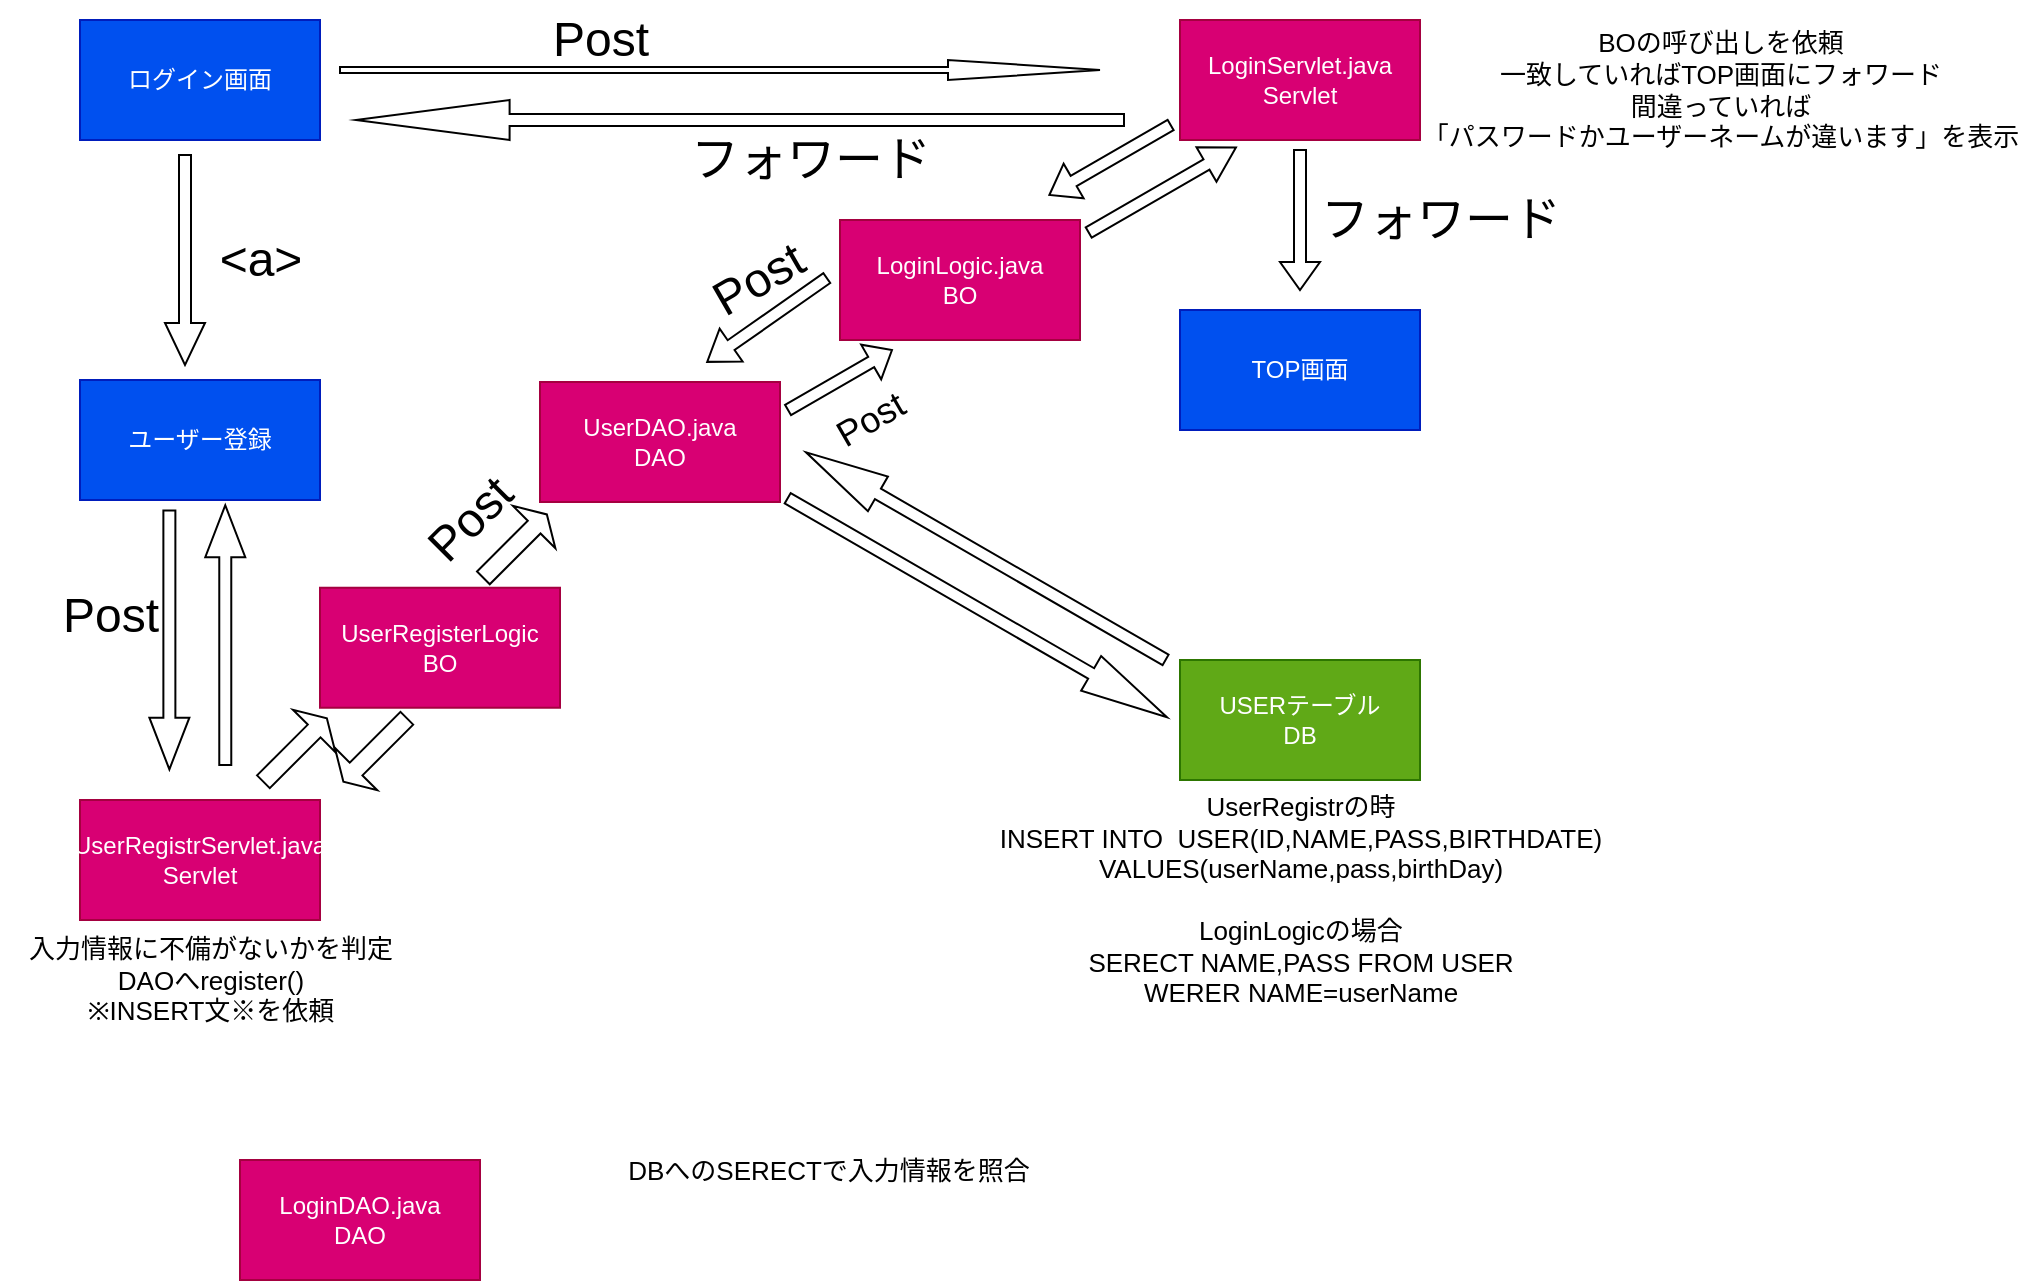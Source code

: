 <mxfile>
    <diagram id="zJ8jiQ2z-rG6Kfy2PiQ8" name="ログイン＆ユーザー登録">
        <mxGraphModel dx="832" dy="449" grid="1" gridSize="10" guides="1" tooltips="1" connect="1" arrows="1" fold="1" page="1" pageScale="1" pageWidth="827" pageHeight="1169" math="0" shadow="0">
            <root>
                <mxCell id="0"/>
                <mxCell id="1" parent="0"/>
                <mxCell id="3" value="ログイン画面" style="rounded=0;whiteSpace=wrap;html=1;fillColor=#0050ef;fontColor=#ffffff;strokeColor=#001DBC;" parent="1" vertex="1">
                    <mxGeometry x="40" y="10" width="120" height="60" as="geometry"/>
                </mxCell>
                <mxCell id="4" value="USERテーブル&lt;br&gt;DB" style="rounded=0;whiteSpace=wrap;html=1;fillColor=#60a917;fontColor=#ffffff;strokeColor=#2D7600;" parent="1" vertex="1">
                    <mxGeometry x="590" y="330" width="120" height="60" as="geometry"/>
                </mxCell>
                <mxCell id="5" value="ユーザー登録" style="rounded=0;whiteSpace=wrap;html=1;fillColor=#0050ef;fontColor=#ffffff;strokeColor=#001DBC;" parent="1" vertex="1">
                    <mxGeometry x="40" y="190" width="120" height="60" as="geometry"/>
                </mxCell>
                <mxCell id="7" value="" style="shape=singleArrow;whiteSpace=wrap;html=1;rotation=90;" parent="1" vertex="1">
                    <mxGeometry x="40" y="120" width="105" height="20" as="geometry"/>
                </mxCell>
                <mxCell id="8" value="&amp;lt;a&amp;gt;" style="text;html=1;align=center;verticalAlign=middle;resizable=0;points=[];autosize=1;strokeColor=none;fillColor=none;fontSize=24;" parent="1" vertex="1">
                    <mxGeometry x="100" y="110" width="60" height="40" as="geometry"/>
                </mxCell>
                <mxCell id="10" value="UserRegistrServlet.java&lt;br&gt;Servlet" style="rounded=0;whiteSpace=wrap;html=1;fillColor=#d80073;fontColor=#ffffff;strokeColor=#A50040;" parent="1" vertex="1">
                    <mxGeometry x="40" y="400" width="120" height="60" as="geometry"/>
                </mxCell>
                <mxCell id="13" value="" style="shape=singleArrow;direction=west;whiteSpace=wrap;html=1;fontSize=24;rotation=-90;" parent="1" vertex="1">
                    <mxGeometry x="20" y="310" width="129.38" height="20" as="geometry"/>
                </mxCell>
                <mxCell id="14" value="Post" style="text;html=1;align=center;verticalAlign=middle;resizable=0;points=[];autosize=1;strokeColor=none;fillColor=none;fontSize=24;" parent="1" vertex="1">
                    <mxGeometry x="20" y="288.07" width="70" height="40" as="geometry"/>
                </mxCell>
                <mxCell id="15" value="入力情報に不備がないかを判定&lt;br style=&quot;font-size: 13px;&quot;&gt;DAOへregister()&lt;br&gt;※INSERT文※を依頼" style="text;html=1;align=center;verticalAlign=middle;resizable=0;points=[];autosize=1;strokeColor=none;fillColor=none;fontSize=13;" parent="1" vertex="1">
                    <mxGeometry y="460" width="210" height="60" as="geometry"/>
                </mxCell>
                <mxCell id="16" value="" style="shape=singleArrow;direction=west;whiteSpace=wrap;html=1;fontSize=13;rotation=-225;" parent="1" vertex="1">
                    <mxGeometry x="125.13" y="360" width="44.87" height="30" as="geometry"/>
                </mxCell>
                <mxCell id="19" value="UserRegistrの時&lt;br&gt;INSERT INTO&amp;nbsp; USER(ID,NAME,PASS,BIRTHDATE)&lt;br&gt;VALUES(userName,pass,birthDay)&lt;br&gt;&lt;br&gt;LoginLogicの場合&lt;br&gt;SERECT NAME,PASS FROM USER&lt;br&gt;WERER NAME=userName" style="text;html=1;align=center;verticalAlign=middle;resizable=0;points=[];autosize=1;strokeColor=none;fillColor=none;fontSize=13;" parent="1" vertex="1">
                    <mxGeometry x="490" y="390" width="320" height="120" as="geometry"/>
                </mxCell>
                <mxCell id="21" value="LoginServlet.java&lt;br&gt;Servlet" style="rounded=0;whiteSpace=wrap;html=1;fillColor=#d80073;fontColor=#ffffff;strokeColor=#A50040;" parent="1" vertex="1">
                    <mxGeometry x="590" y="10" width="120" height="60" as="geometry"/>
                </mxCell>
                <mxCell id="22" value="" style="shape=singleArrow;whiteSpace=wrap;html=1;rotation=0;" parent="1" vertex="1">
                    <mxGeometry x="170" y="30" width="380" height="10" as="geometry"/>
                </mxCell>
                <mxCell id="23" value="Post" style="text;html=1;align=center;verticalAlign=middle;resizable=0;points=[];autosize=1;strokeColor=none;fillColor=none;fontSize=24;" parent="1" vertex="1">
                    <mxGeometry x="265" width="70" height="40" as="geometry"/>
                </mxCell>
                <mxCell id="26" value="DBへのSERECTで入力情報を照合&lt;br style=&quot;font-size: 13px;&quot;&gt;" style="text;html=1;align=center;verticalAlign=middle;resizable=0;points=[];autosize=1;strokeColor=none;fillColor=none;fontSize=13;" parent="1" vertex="1">
                    <mxGeometry x="304" y="570" width="220" height="30" as="geometry"/>
                </mxCell>
                <mxCell id="27" value="" style="shape=singleArrow;whiteSpace=wrap;html=1;rotation=-210;" parent="1" vertex="1">
                    <mxGeometry x="520" y="70" width="70" height="20" as="geometry"/>
                </mxCell>
                <mxCell id="28" value="UserDAO.java&lt;br&gt;DAO" style="rounded=0;whiteSpace=wrap;html=1;fillColor=#d80073;fontColor=#ffffff;strokeColor=#A50040;" parent="1" vertex="1">
                    <mxGeometry x="270" y="191" width="120" height="60" as="geometry"/>
                </mxCell>
                <mxCell id="31" value="" style="shape=singleArrow;whiteSpace=wrap;html=1;rotation=30;" parent="1" vertex="1">
                    <mxGeometry x="379.17" y="293.87" width="219" height="20" as="geometry"/>
                </mxCell>
                <mxCell id="32" value="LoginDAO.java&lt;br&gt;DAO" style="rounded=0;whiteSpace=wrap;html=1;fillColor=#d80073;fontColor=#ffffff;strokeColor=#A50040;" parent="1" vertex="1">
                    <mxGeometry x="120" y="580" width="120" height="60" as="geometry"/>
                </mxCell>
                <mxCell id="34" value="" style="shape=singleArrow;whiteSpace=wrap;html=1;rotation=-150;" parent="1" vertex="1">
                    <mxGeometry x="389.1" y="268.07" width="207.59" height="20" as="geometry"/>
                </mxCell>
                <mxCell id="37" value="" style="shape=singleArrow;whiteSpace=wrap;html=1;rotation=-30;" parent="1" vertex="1">
                    <mxGeometry x="390" y="180" width="60" height="20" as="geometry"/>
                </mxCell>
                <mxCell id="38" value="Post" style="text;html=1;align=center;verticalAlign=middle;resizable=0;points=[];autosize=1;strokeColor=none;fillColor=none;fontSize=18;rotation=-30;" parent="1" vertex="1">
                    <mxGeometry x="405" y="190" width="60" height="40" as="geometry"/>
                </mxCell>
                <mxCell id="39" value="TOP画面" style="rounded=0;whiteSpace=wrap;html=1;fillColor=#0050ef;fontColor=#ffffff;strokeColor=#001DBC;" parent="1" vertex="1">
                    <mxGeometry x="590" y="155" width="120" height="60" as="geometry"/>
                </mxCell>
                <mxCell id="40" value="" style="shape=singleArrow;whiteSpace=wrap;html=1;rotation=90;" parent="1" vertex="1">
                    <mxGeometry x="615" y="100" width="70" height="20" as="geometry"/>
                </mxCell>
                <mxCell id="41" value="フォワード" style="text;html=1;align=center;verticalAlign=middle;resizable=0;points=[];autosize=1;strokeColor=none;fillColor=none;fontSize=24;" parent="1" vertex="1">
                    <mxGeometry x="650" y="90" width="140" height="40" as="geometry"/>
                </mxCell>
                <mxCell id="42" value="BOの呼び出しを依頼&lt;br&gt;一致していればTOP画面にフォワード&lt;br&gt;間違っていれば&lt;br&gt;「パスワードかユーザーネームが違います」を表示" style="text;html=1;align=center;verticalAlign=middle;resizable=0;points=[];autosize=1;strokeColor=none;fillColor=none;fontSize=13;" parent="1" vertex="1">
                    <mxGeometry x="700" y="5" width="320" height="80" as="geometry"/>
                </mxCell>
                <mxCell id="43" value="LoginLogic.java&lt;br&gt;BO" style="rounded=0;whiteSpace=wrap;html=1;fillColor=#d80073;fontColor=#ffffff;strokeColor=#A50040;" parent="1" vertex="1">
                    <mxGeometry x="420" y="110" width="120" height="60" as="geometry"/>
                </mxCell>
                <mxCell id="44" value="" style="shape=singleArrow;whiteSpace=wrap;html=1;rotation=-215;" parent="1" vertex="1">
                    <mxGeometry x="347" y="150" width="73" height="20" as="geometry"/>
                </mxCell>
                <mxCell id="45" value="Post" style="text;html=1;align=center;verticalAlign=middle;resizable=0;points=[];autosize=1;strokeColor=none;fillColor=none;fontSize=24;rotation=-30;" parent="1" vertex="1">
                    <mxGeometry x="344" y="120" width="70" height="40" as="geometry"/>
                </mxCell>
                <mxCell id="46" value="" style="shape=singleArrow;whiteSpace=wrap;html=1;rotation=-180;" parent="1" vertex="1">
                    <mxGeometry x="178" y="50" width="384" height="20" as="geometry"/>
                </mxCell>
                <mxCell id="47" value="フォワード" style="text;html=1;align=center;verticalAlign=middle;resizable=0;points=[];autosize=1;strokeColor=none;fillColor=none;fontSize=24;rotation=0;" parent="1" vertex="1">
                    <mxGeometry x="335" y="60" width="140" height="40" as="geometry"/>
                </mxCell>
                <mxCell id="48" value="" style="shape=singleArrow;whiteSpace=wrap;html=1;rotation=-30;" parent="1" vertex="1">
                    <mxGeometry x="538.66" y="85" width="85" height="20" as="geometry"/>
                </mxCell>
                <mxCell id="49" value="UserRegisterLogic&lt;br&gt;BO" style="rounded=0;whiteSpace=wrap;html=1;fillColor=#d80073;fontColor=#ffffff;strokeColor=#A50040;" parent="1" vertex="1">
                    <mxGeometry x="160" y="293.87" width="120" height="60" as="geometry"/>
                </mxCell>
                <mxCell id="52" value="" style="shape=singleArrow;direction=west;whiteSpace=wrap;html=1;fontSize=13;rotation=-45;" parent="1" vertex="1">
                    <mxGeometry x="165.126" y="360.001" width="44.87" height="30" as="geometry"/>
                </mxCell>
                <mxCell id="53" value="" style="shape=singleArrow;direction=west;whiteSpace=wrap;html=1;fontSize=13;rotation=-225;" parent="1" vertex="1">
                    <mxGeometry x="235.126" y="258.071" width="44.87" height="30" as="geometry"/>
                </mxCell>
                <mxCell id="55" value="Post" style="text;html=1;align=center;verticalAlign=middle;resizable=0;points=[];autosize=1;strokeColor=none;fillColor=none;fontSize=24;rotation=-45;" parent="1" vertex="1">
                    <mxGeometry x="200" y="240" width="70" height="40" as="geometry"/>
                </mxCell>
                <mxCell id="56" value="" style="shape=singleArrow;whiteSpace=wrap;html=1;rotation=-90;" parent="1" vertex="1">
                    <mxGeometry x="47.7" y="307.56" width="129.87" height="20" as="geometry"/>
                </mxCell>
            </root>
        </mxGraphModel>
    </diagram>
    <diagram id="-XiUjVID8vWQ8exKHn0C" name="メイン機能">
        <mxGraphModel dx="832" dy="449" grid="1" gridSize="10" guides="1" tooltips="1" connect="1" arrows="1" fold="1" page="1" pageScale="1" pageWidth="827" pageHeight="1169" math="0" shadow="0">
            <root>
                <mxCell id="0"/>
                <mxCell id="1" parent="0"/>
                <mxCell id="U2PQisb_Yz4y4_HZk-4O-1" value="top.jsp&lt;br&gt;TOP画面" style="rounded=0;whiteSpace=wrap;html=1;fillColor=#0050ef;fontColor=#ffffff;strokeColor=#001DBC;" parent="1" vertex="1">
                    <mxGeometry x="10" y="30" width="120" height="60" as="geometry"/>
                </mxCell>
                <mxCell id="U2PQisb_Yz4y4_HZk-4O-2" value="AreaSelect.jsp&lt;br&gt;エリア選択画面" style="rounded=0;whiteSpace=wrap;html=1;fillColor=#0050ef;fontColor=#ffffff;strokeColor=#001DBC;" parent="1" vertex="1">
                    <mxGeometry x="400" y="30" width="120" height="60" as="geometry"/>
                </mxCell>
                <mxCell id="U2PQisb_Yz4y4_HZk-4O-3" value="" style="shape=singleArrow;whiteSpace=wrap;html=1;rotation=0;" parent="1" vertex="1">
                    <mxGeometry x="140" y="50" width="40" height="20" as="geometry"/>
                </mxCell>
                <mxCell id="U2PQisb_Yz4y4_HZk-4O-4" value="Get" style="text;html=1;align=center;verticalAlign=middle;resizable=0;points=[];autosize=1;strokeColor=none;fillColor=none;fontSize=18;" parent="1" vertex="1">
                    <mxGeometry x="135" y="20" width="50" height="40" as="geometry"/>
                </mxCell>
                <mxCell id="U2PQisb_Yz4y4_HZk-4O-5" value="" style="shape=singleArrow;whiteSpace=wrap;html=1;rotation=0;fontSize=18;" parent="1" vertex="1">
                    <mxGeometry x="320" y="50" width="70" height="20" as="geometry"/>
                </mxCell>
                <mxCell id="U2PQisb_Yz4y4_HZk-4O-6" value="umedaArea.jsp&lt;br&gt;梅田エリア画面" style="rounded=0;whiteSpace=wrap;html=1;fillColor=#0050ef;fontColor=#ffffff;strokeColor=#001DBC;fontSize=12;" parent="1" vertex="1">
                    <mxGeometry x="400" y="300" width="120" height="60" as="geometry"/>
                </mxCell>
                <mxCell id="z_lSh8fnmeTvyLRAHOy7-4" value="" style="shape=singleArrow;whiteSpace=wrap;html=1;rotation=90;fontSize=12;" parent="1" vertex="1">
                    <mxGeometry x="437.5" y="120" width="45" height="20" as="geometry"/>
                </mxCell>
                <mxCell id="z_lSh8fnmeTvyLRAHOy7-9" value="AreaSelectServlet&lt;br&gt;.java&lt;br&gt;Servlet" style="rounded=0;whiteSpace=wrap;html=1;fillColor=#d80073;fontColor=#ffffff;strokeColor=#A50040;fontSize=14;" parent="1" vertex="1">
                    <mxGeometry x="190" y="30" width="120" height="60" as="geometry"/>
                </mxCell>
                <mxCell id="z_lSh8fnmeTvyLRAHOy7-10" value="フォワード" style="text;html=1;align=center;verticalAlign=middle;resizable=0;points=[];autosize=1;strokeColor=none;fillColor=none;fontSize=14;rotation=0;" parent="1" vertex="1">
                    <mxGeometry x="310" y="30" width="90" height="30" as="geometry"/>
                </mxCell>
                <mxCell id="z_lSh8fnmeTvyLRAHOy7-11" value="Main.java&lt;br&gt;Servlet&amp;amp;BO" style="rounded=0;whiteSpace=wrap;html=1;fillColor=#d80073;fontColor=#ffffff;strokeColor=#A50040;fontSize=14;" parent="1" vertex="1">
                    <mxGeometry x="400" y="170" width="120" height="60" as="geometry"/>
                </mxCell>
                <mxCell id="z_lSh8fnmeTvyLRAHOy7-12" value="Get" style="text;html=1;align=center;verticalAlign=middle;resizable=0;points=[];autosize=1;strokeColor=none;fillColor=none;fontSize=18;rotation=90;" parent="1" vertex="1">
                    <mxGeometry x="460" y="110" width="50" height="40" as="geometry"/>
                </mxCell>
                <mxCell id="z_lSh8fnmeTvyLRAHOy7-13" value="" style="shape=singleArrow;whiteSpace=wrap;html=1;rotation=-180;fontSize=14;" parent="1" vertex="1">
                    <mxGeometry x="320" y="180" width="71" height="20" as="geometry"/>
                </mxCell>
                <mxCell id="z_lSh8fnmeTvyLRAHOy7-14" value="doGet" style="text;html=1;align=center;verticalAlign=middle;resizable=0;points=[];autosize=1;strokeColor=none;fillColor=none;fontSize=14;rotation=0;" parent="1" vertex="1">
                    <mxGeometry x="325.5" y="160" width="60" height="30" as="geometry"/>
                </mxCell>
                <mxCell id="z_lSh8fnmeTvyLRAHOy7-15" value="セッションスコープ&lt;br&gt;loginUser" style="rounded=0;whiteSpace=wrap;html=1;fillColor=#f0a30a;fontColor=#000000;strokeColor=#BD7000;fontSize=12;" parent="1" vertex="1">
                    <mxGeometry x="190" y="170" width="121" height="60" as="geometry"/>
                </mxCell>
                <mxCell id="z_lSh8fnmeTvyLRAHOy7-20" value="取得" style="text;html=1;align=center;verticalAlign=middle;resizable=0;points=[];autosize=1;strokeColor=none;fillColor=none;fontSize=18;" parent="1" vertex="1">
                    <mxGeometry x="329" y="190" width="60" height="40" as="geometry"/>
                </mxCell>
                <mxCell id="z_lSh8fnmeTvyLRAHOy7-22" value="" style="shape=singleArrow;whiteSpace=wrap;html=1;rotation=90;fontSize=14;" parent="1" vertex="1">
                    <mxGeometry x="435" y="255" width="51" height="20" as="geometry"/>
                </mxCell>
                <mxCell id="z_lSh8fnmeTvyLRAHOy7-23" value="Post" style="text;html=1;align=center;verticalAlign=middle;resizable=0;points=[];autosize=1;strokeColor=none;fillColor=none;fontSize=24;rotation=90;" parent="1" vertex="1">
                    <mxGeometry x="450" y="245" width="70" height="40" as="geometry"/>
                </mxCell>
                <mxCell id="z_lSh8fnmeTvyLRAHOy7-24" value="&lt;font style=&quot;font-size: 13px;&quot;&gt;UserRequestServlet&lt;/font&gt;&lt;br&gt;.java&lt;br&gt;Servlet" style="rounded=0;whiteSpace=wrap;html=1;fillColor=#d80073;fontColor=#ffffff;strokeColor=#A50040;fontSize=14;" parent="1" vertex="1">
                    <mxGeometry x="191" y="300" width="120" height="60" as="geometry"/>
                </mxCell>
                <mxCell id="z_lSh8fnmeTvyLRAHOy7-25" value="" style="shape=singleArrow;whiteSpace=wrap;html=1;rotation=-180;fontSize=14;" parent="1" vertex="1">
                    <mxGeometry x="318" y="320" width="75" height="20" as="geometry"/>
                </mxCell>
                <mxCell id="z_lSh8fnmeTvyLRAHOy7-26" value="Post" style="text;html=1;align=center;verticalAlign=middle;resizable=0;points=[];autosize=1;strokeColor=none;fillColor=none;fontSize=24;" parent="1" vertex="1">
                    <mxGeometry x="324" y="285" width="70" height="40" as="geometry"/>
                </mxCell>
                <mxCell id="z_lSh8fnmeTvyLRAHOy7-32" value="userRequestPost.jsp&lt;br&gt;投稿フォーム画面" style="rounded=0;whiteSpace=wrap;html=1;fillColor=#0050ef;fontColor=#ffffff;strokeColor=#001DBC;fontSize=13;" parent="1" vertex="1">
                    <mxGeometry x="10" y="300" width="120" height="60" as="geometry"/>
                </mxCell>
                <mxCell id="z_lSh8fnmeTvyLRAHOy7-33" value="" style="shape=singleArrow;whiteSpace=wrap;html=1;rotation=-180;fontSize=13;" parent="1" vertex="1">
                    <mxGeometry x="137.5" y="340" width="45" height="20" as="geometry"/>
                </mxCell>
                <mxCell id="z_lSh8fnmeTvyLRAHOy7-34" value="フォワード" style="text;html=1;align=center;verticalAlign=middle;resizable=0;points=[];autosize=1;strokeColor=none;fillColor=none;fontSize=13;" parent="1" vertex="1">
                    <mxGeometry x="116" y="360" width="90" height="30" as="geometry"/>
                </mxCell>
                <mxCell id="VWNykj_DcMWMCxsH8z2D-1" value="" style="shape=singleArrow;whiteSpace=wrap;html=1;rotation=0;" parent="1" vertex="1">
                    <mxGeometry x="141" y="317.5" width="39" height="20" as="geometry"/>
                </mxCell>
                <mxCell id="VWNykj_DcMWMCxsH8z2D-2" value="UserResponseLogic&lt;br&gt;.java&lt;br&gt;BO" style="rounded=0;whiteSpace=wrap;html=1;fillColor=#d80073;fontColor=#ffffff;strokeColor=#A50040;" parent="1" vertex="1">
                    <mxGeometry x="615" y="430" width="120" height="60" as="geometry"/>
                </mxCell>
                <mxCell id="VWNykj_DcMWMCxsH8z2D-4" value="レスポンスボタンを生成&lt;br&gt;ポイントの増加&lt;br&gt;データベースの更新&lt;br&gt;" style="text;html=1;align=center;verticalAlign=middle;resizable=0;points=[];autosize=1;strokeColor=none;fillColor=none;fontSize=11;" parent="1" vertex="1">
                    <mxGeometry x="605" y="490" width="140" height="50" as="geometry"/>
                </mxCell>
                <mxCell id="VWNykj_DcMWMCxsH8z2D-5" value="" style="shape=singleArrow;whiteSpace=wrap;html=1;rotation=0;" parent="1" vertex="1">
                    <mxGeometry x="530" y="317.5" width="70" height="20" as="geometry"/>
                </mxCell>
                <mxCell id="VWNykj_DcMWMCxsH8z2D-8" value="response&lt;span style=&quot;background-color: initial;&quot;&gt;Notice.jsp&lt;/span&gt;&lt;br&gt;レスポンス通知画面" style="rounded=0;whiteSpace=wrap;html=1;fillColor=#0050ef;fontColor=#ffffff;strokeColor=#001DBC;fontSize=12;" parent="1" vertex="1">
                    <mxGeometry x="400" y="430" width="120" height="60" as="geometry"/>
                </mxCell>
                <mxCell id="VWNykj_DcMWMCxsH8z2D-9" value="" style="shape=singleArrow;whiteSpace=wrap;html=1;rotation=-30;fontSize=11;" parent="1" vertex="1">
                    <mxGeometry x="516.65" y="392.5" width="100" height="20" as="geometry"/>
                </mxCell>
                <mxCell id="VWNykj_DcMWMCxsH8z2D-10" value="" style="shape=singleArrow;whiteSpace=wrap;html=1;rotation=90;fontSize=11;" parent="1" vertex="1">
                    <mxGeometry x="430.5" y="390" width="60" height="20" as="geometry"/>
                </mxCell>
                <mxCell id="VWNykj_DcMWMCxsH8z2D-11" value="UserResponseServlet&lt;br&gt;.java&lt;br&gt;Servlet" style="rounded=0;whiteSpace=wrap;html=1;fillColor=#d80073;fontColor=#ffffff;strokeColor=#A50040;fontSize=11;" parent="1" vertex="1">
                    <mxGeometry x="615" y="317.5" width="120" height="60" as="geometry"/>
                </mxCell>
                <mxCell id="VWNykj_DcMWMCxsH8z2D-13" value="" style="shape=singleArrow;whiteSpace=wrap;html=1;rotation=90;fontSize=11;" parent="1" vertex="1">
                    <mxGeometry x="650" y="392.5" width="42" height="20" as="geometry"/>
                </mxCell>
                <mxCell id="VWNykj_DcMWMCxsH8z2D-16" value="Post" style="text;html=1;align=center;verticalAlign=middle;resizable=0;points=[];autosize=1;strokeColor=none;fillColor=none;fontSize=24;" parent="1" vertex="1">
                    <mxGeometry x="526" y="285" width="70" height="40" as="geometry"/>
                </mxCell>
                <mxCell id="xzewt6_StbocFjuFdH0Y-1" value="UserRequestLogic&lt;br&gt;.java&lt;br&gt;BO" style="rounded=0;whiteSpace=wrap;html=1;fillColor=#d80073;fontColor=#ffffff;strokeColor=#A50040;" vertex="1" parent="1">
                    <mxGeometry x="8" y="430" width="120" height="60" as="geometry"/>
                </mxCell>
                <mxCell id="8b-QJ5RPVLTUW0X1Dtw6-1" value="POSTテーブル&lt;br&gt;DB" style="rounded=0;whiteSpace=wrap;html=1;fillColor=#60a917;fontColor=#ffffff;strokeColor=#2D7600;" vertex="1" parent="1">
                    <mxGeometry x="190" y="540" width="120" height="60" as="geometry"/>
                </mxCell>
                <mxCell id="8b-QJ5RPVLTUW0X1Dtw6-2" value="PostsDAO.java&lt;br&gt;DAO" style="rounded=0;whiteSpace=wrap;html=1;fillColor=#d80073;fontColor=#ffffff;strokeColor=#A50040;" vertex="1" parent="1">
                    <mxGeometry x="191" y="430" width="120" height="60" as="geometry"/>
                </mxCell>
                <mxCell id="8b-QJ5RPVLTUW0X1Dtw6-3" value="" style="shape=singleArrow;whiteSpace=wrap;html=1;rotation=0;" vertex="1" parent="1">
                    <mxGeometry x="137.5" y="450" width="45" height="20" as="geometry"/>
                </mxCell>
                <mxCell id="8b-QJ5RPVLTUW0X1Dtw6-4" value="" style="shape=singleArrow;whiteSpace=wrap;html=1;rotation=90;" vertex="1" parent="1">
                    <mxGeometry x="234.38" y="504.38" width="31.25" height="20" as="geometry"/>
                </mxCell>
                <mxCell id="UoSQAQZ9bFDKpHKB_u2I-1" value="INSERT" style="text;html=1;align=center;verticalAlign=middle;resizable=0;points=[];autosize=1;strokeColor=none;fillColor=none;fontSize=14;rotation=0;" vertex="1" parent="1">
                    <mxGeometry x="300" y="500" width="70" height="30" as="geometry"/>
                </mxCell>
                <mxCell id="UoSQAQZ9bFDKpHKB_u2I-2" value="" style="shape=singleArrow;whiteSpace=wrap;html=1;rotation=-225;fontSize=14;" vertex="1" parent="1">
                    <mxGeometry x="125.83" y="402.01" width="99.33" height="20" as="geometry"/>
                </mxCell>
            </root>
        </mxGraphModel>
    </diagram>
</mxfile>